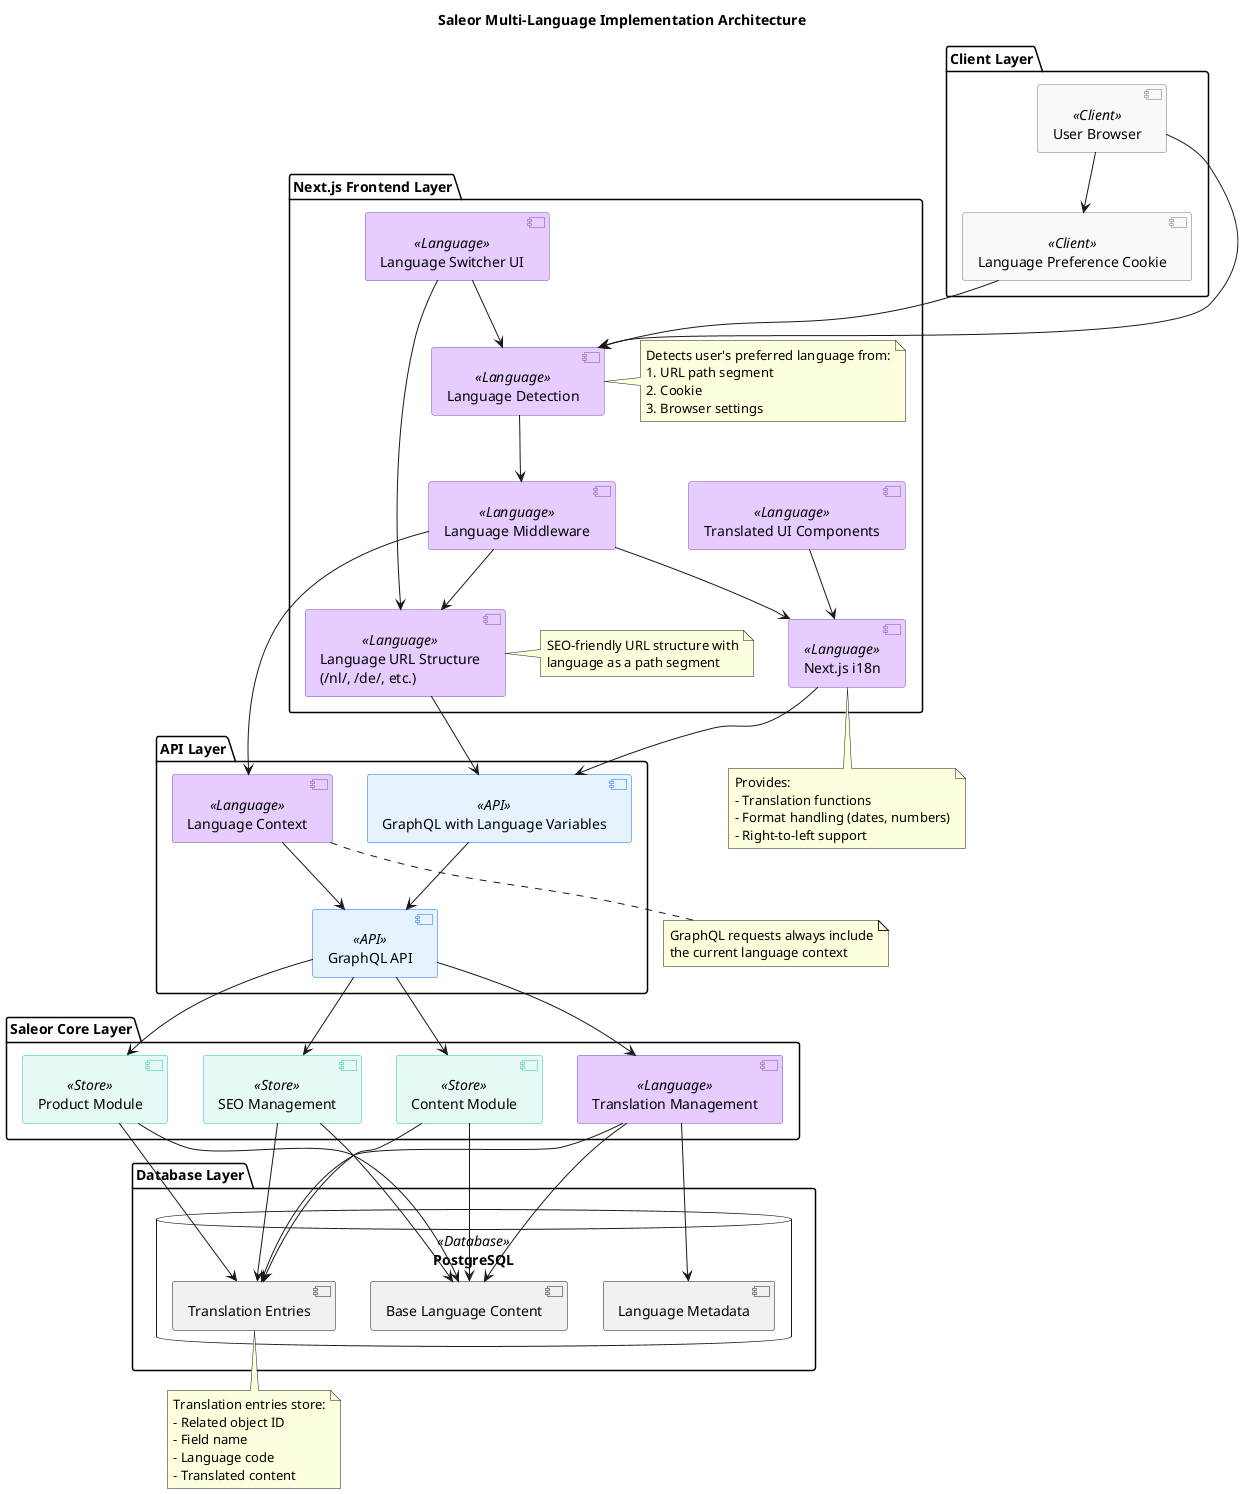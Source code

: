 @startuml Saleor Multi-Language Architecture

' Define styles
skinparam component {
  BackgroundColor<<Client>> #F8F9FA
  BorderColor<<Client>> #6C757D
  BackgroundColor<<Language>> #E6CCFF
  BorderColor<<Language>> #7952B3
  BackgroundColor<<API>> #E6F3FF
  BorderColor<<API>> #0D6EFD
  BackgroundColor<<Store>> #E6F9F7
  BorderColor<<Store>> #20C997
  BackgroundColor<<Database>> #F8F0FF
  BorderColor<<Database>> #6F42C1
  BackgroundColor<<Content>> #F0F7DF
  BorderColor<<Content>> #7CB518
}

title Saleor Multi-Language Implementation Architecture

' Client Layer
package "Client Layer" {
  component [User Browser] as Browser <<Client>>
  component [Language Preference Cookie] as LangCookie <<Client>>
}

' Frontend Layer
package "Next.js Frontend Layer" {
  component [Language Detection] as LangDetection <<Language>>
  component [Language Middleware] as LangMiddleware <<Language>>
  component [Next.js i18n] as i18n <<Language>>
  component [Language Switcher UI] as LangSwitcher <<Language>>
  component [Translated UI Components] as TranslatedUI <<Language>>
  component [Language URL Structure\n(/nl/, /de/, etc.)] as LangURL <<Language>>
  
  note right of LangDetection
    Detects user's preferred language from:
    1. URL path segment
    2. Cookie
    3. Browser settings
  end note
  
  note right of LangURL
    SEO-friendly URL structure with
    language as a path segment
  end note
}

' API Layer
package "API Layer" {
  component [GraphQL API] as API <<API>>
  component [Language Context] as LangContext <<Language>>
  component [GraphQL with Language Variables] as GraphQLLang <<API>>
}

' Store Layer
package "Saleor Core Layer" {
  component [Translation Management] as TranslationMgmt <<Language>>
  component [Product Module] as ProductModule <<Store>>
  component [Content Module] as ContentModule <<Store>>
  component [SEO Management] as SEOModule <<Store>>
}

' Database Layer
package "Database Layer" {
  database "PostgreSQL" as DB <<Database>> {
    [Base Language Content] as BaseContent
    [Translation Entries] as Translations
    [Language Metadata] as LangMeta
  }
}

' Connections
Browser --> LangDetection
Browser --> LangCookie
LangCookie --> LangDetection

LangDetection --> LangMiddleware
LangMiddleware --> i18n
LangMiddleware --> LangURL
LangURL --> GraphQLLang

TranslatedUI --> i18n
LangSwitcher --> LangDetection
LangSwitcher --> LangURL

i18n --> GraphQLLang
GraphQLLang --> API
LangMiddleware --> LangContext
LangContext --> API

API --> TranslationMgmt
API --> ProductModule
API --> ContentModule
API --> SEOModule

TranslationMgmt --> BaseContent
TranslationMgmt --> Translations
TranslationMgmt --> LangMeta

ProductModule --> BaseContent
ProductModule --> Translations
ContentModule --> BaseContent
ContentModule --> Translations
SEOModule --> BaseContent
SEOModule --> Translations

note bottom of Translations
  Translation entries store:
  - Related object ID
  - Field name
  - Language code
  - Translated content
end note

note bottom of i18n
  Provides:
  - Translation functions
  - Format handling (dates, numbers)
  - Right-to-left support
end note

note bottom of LangContext
  GraphQL requests always include
  the current language context
end note

@enduml 
